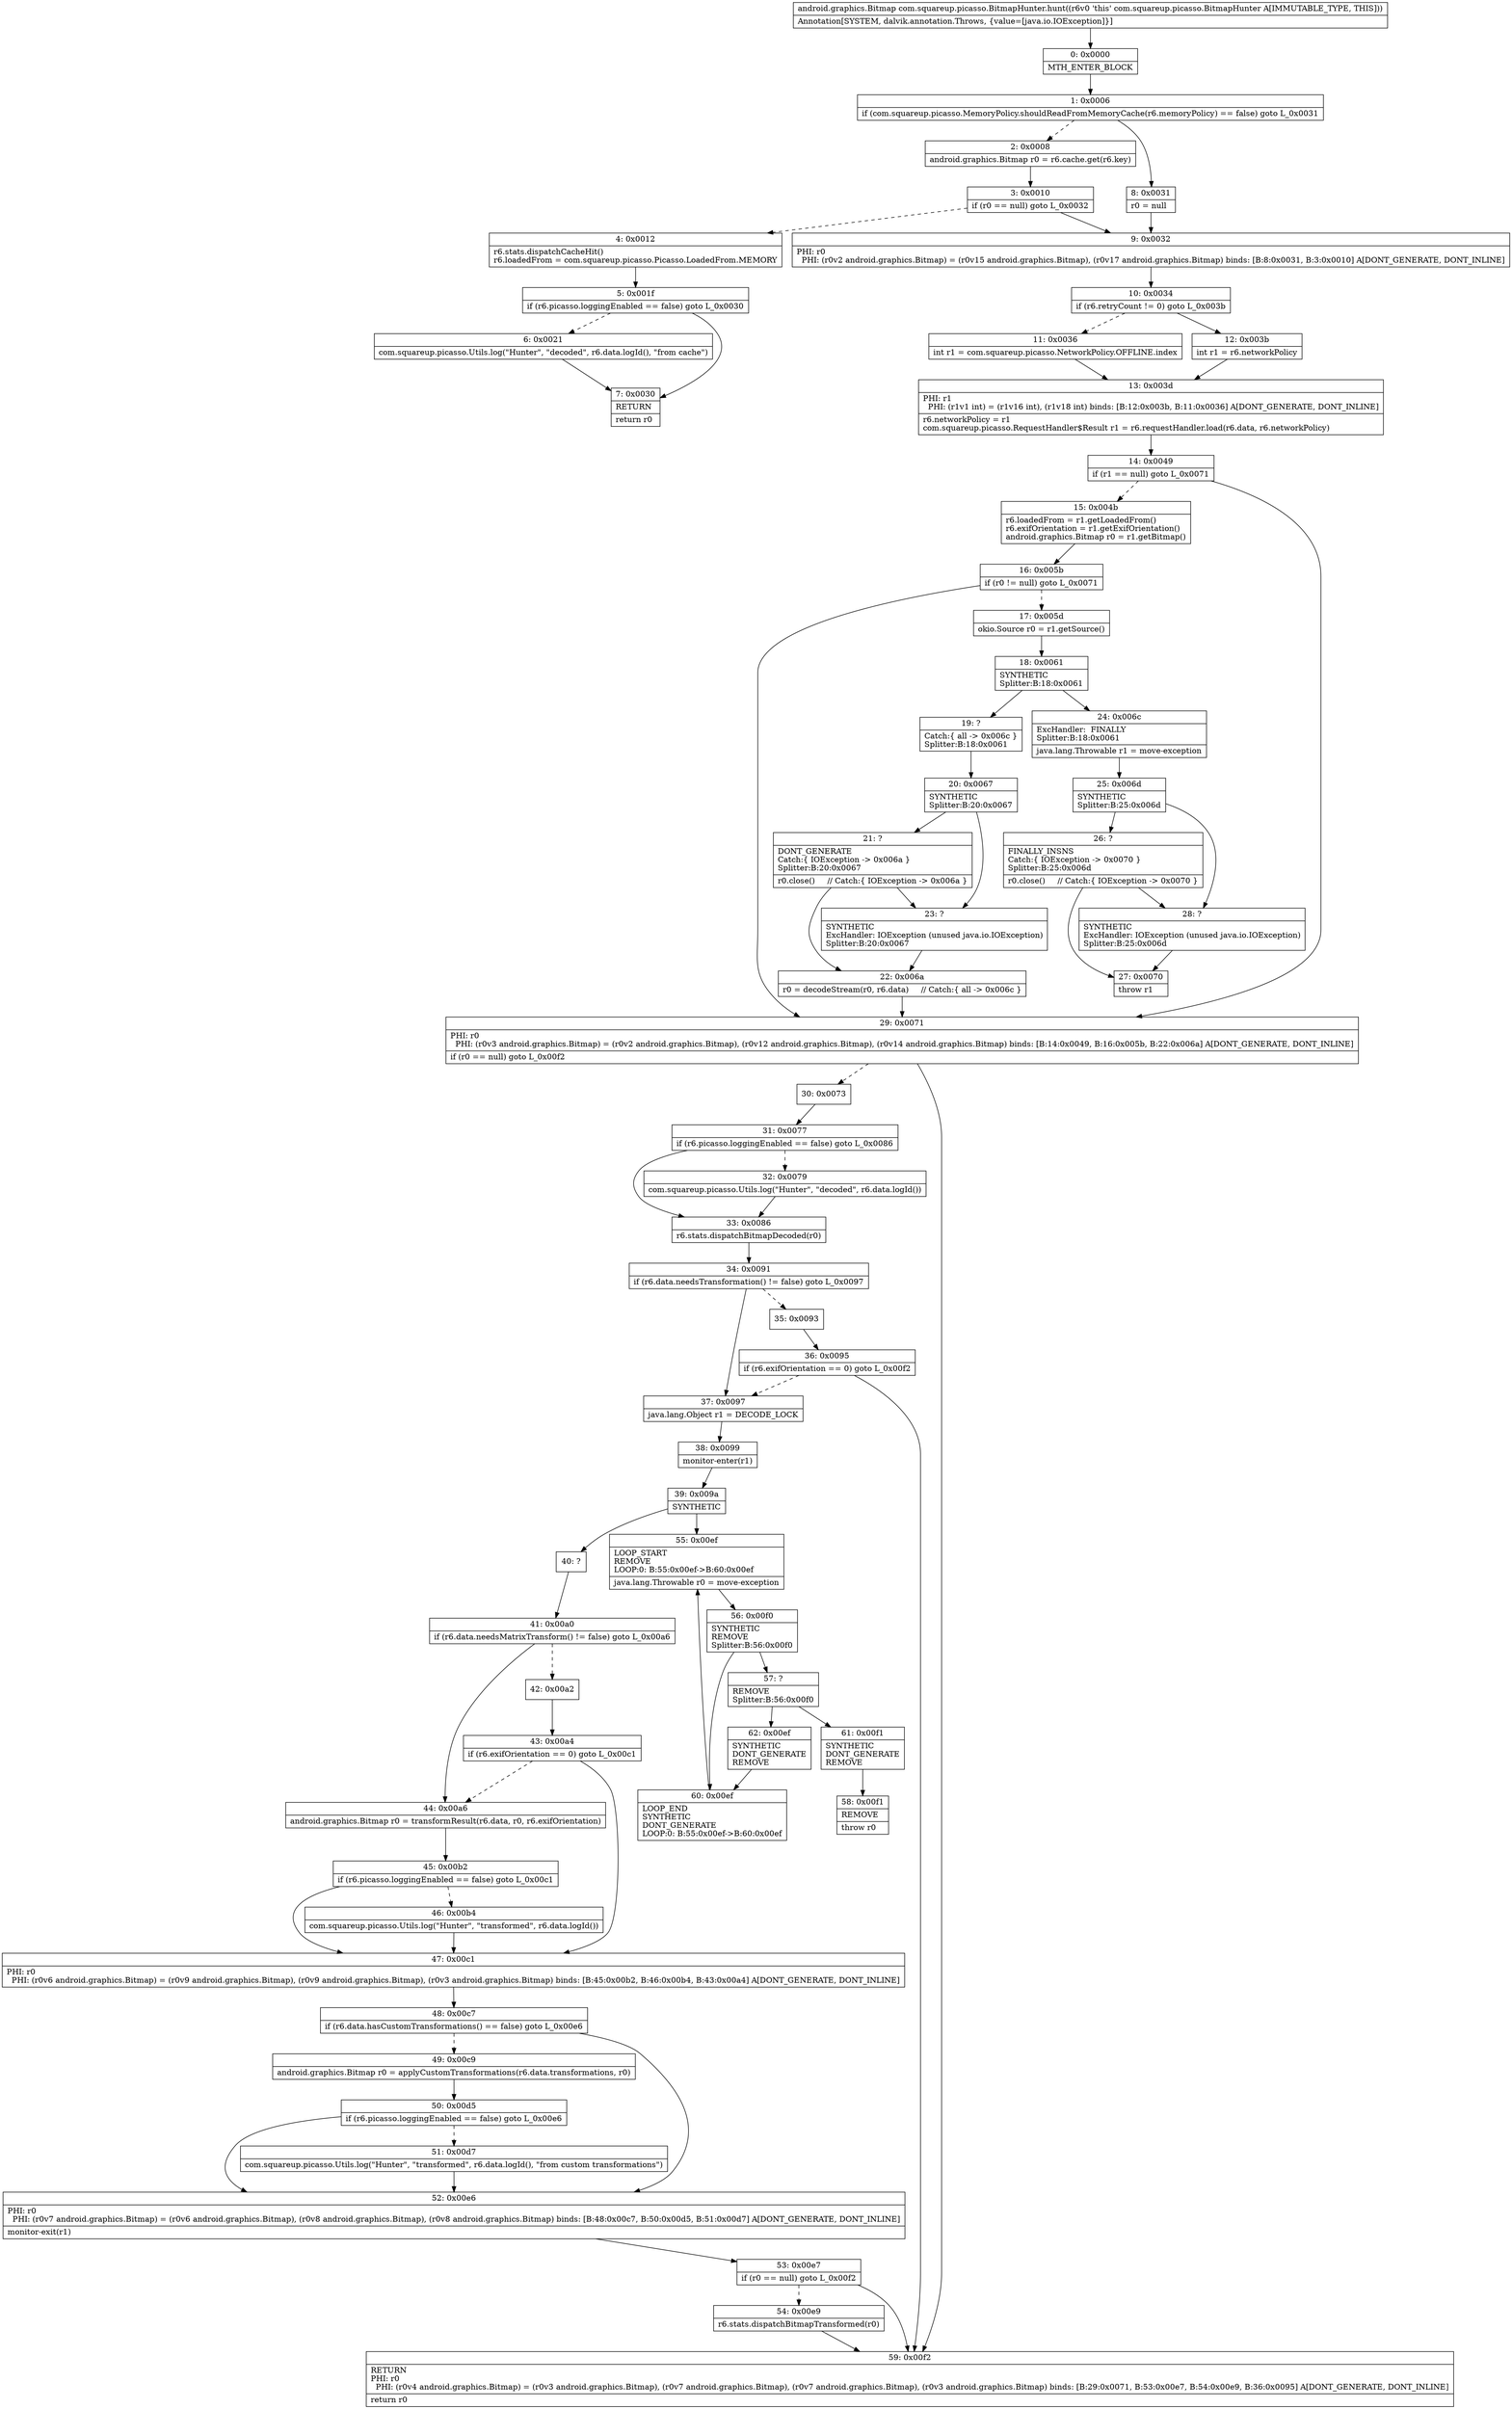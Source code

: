 digraph "CFG forcom.squareup.picasso.BitmapHunter.hunt()Landroid\/graphics\/Bitmap;" {
Node_0 [shape=record,label="{0\:\ 0x0000|MTH_ENTER_BLOCK\l}"];
Node_1 [shape=record,label="{1\:\ 0x0006|if (com.squareup.picasso.MemoryPolicy.shouldReadFromMemoryCache(r6.memoryPolicy) == false) goto L_0x0031\l}"];
Node_2 [shape=record,label="{2\:\ 0x0008|android.graphics.Bitmap r0 = r6.cache.get(r6.key)\l}"];
Node_3 [shape=record,label="{3\:\ 0x0010|if (r0 == null) goto L_0x0032\l}"];
Node_4 [shape=record,label="{4\:\ 0x0012|r6.stats.dispatchCacheHit()\lr6.loadedFrom = com.squareup.picasso.Picasso.LoadedFrom.MEMORY\l}"];
Node_5 [shape=record,label="{5\:\ 0x001f|if (r6.picasso.loggingEnabled == false) goto L_0x0030\l}"];
Node_6 [shape=record,label="{6\:\ 0x0021|com.squareup.picasso.Utils.log(\"Hunter\", \"decoded\", r6.data.logId(), \"from cache\")\l}"];
Node_7 [shape=record,label="{7\:\ 0x0030|RETURN\l|return r0\l}"];
Node_8 [shape=record,label="{8\:\ 0x0031|r0 = null\l}"];
Node_9 [shape=record,label="{9\:\ 0x0032|PHI: r0 \l  PHI: (r0v2 android.graphics.Bitmap) = (r0v15 android.graphics.Bitmap), (r0v17 android.graphics.Bitmap) binds: [B:8:0x0031, B:3:0x0010] A[DONT_GENERATE, DONT_INLINE]\l}"];
Node_10 [shape=record,label="{10\:\ 0x0034|if (r6.retryCount != 0) goto L_0x003b\l}"];
Node_11 [shape=record,label="{11\:\ 0x0036|int r1 = com.squareup.picasso.NetworkPolicy.OFFLINE.index\l}"];
Node_12 [shape=record,label="{12\:\ 0x003b|int r1 = r6.networkPolicy\l}"];
Node_13 [shape=record,label="{13\:\ 0x003d|PHI: r1 \l  PHI: (r1v1 int) = (r1v16 int), (r1v18 int) binds: [B:12:0x003b, B:11:0x0036] A[DONT_GENERATE, DONT_INLINE]\l|r6.networkPolicy = r1\lcom.squareup.picasso.RequestHandler$Result r1 = r6.requestHandler.load(r6.data, r6.networkPolicy)\l}"];
Node_14 [shape=record,label="{14\:\ 0x0049|if (r1 == null) goto L_0x0071\l}"];
Node_15 [shape=record,label="{15\:\ 0x004b|r6.loadedFrom = r1.getLoadedFrom()\lr6.exifOrientation = r1.getExifOrientation()\landroid.graphics.Bitmap r0 = r1.getBitmap()\l}"];
Node_16 [shape=record,label="{16\:\ 0x005b|if (r0 != null) goto L_0x0071\l}"];
Node_17 [shape=record,label="{17\:\ 0x005d|okio.Source r0 = r1.getSource()\l}"];
Node_18 [shape=record,label="{18\:\ 0x0061|SYNTHETIC\lSplitter:B:18:0x0061\l}"];
Node_19 [shape=record,label="{19\:\ ?|Catch:\{ all \-\> 0x006c \}\lSplitter:B:18:0x0061\l}"];
Node_20 [shape=record,label="{20\:\ 0x0067|SYNTHETIC\lSplitter:B:20:0x0067\l}"];
Node_21 [shape=record,label="{21\:\ ?|DONT_GENERATE\lCatch:\{ IOException \-\> 0x006a \}\lSplitter:B:20:0x0067\l|r0.close()     \/\/ Catch:\{ IOException \-\> 0x006a \}\l}"];
Node_22 [shape=record,label="{22\:\ 0x006a|r0 = decodeStream(r0, r6.data)     \/\/ Catch:\{ all \-\> 0x006c \}\l}"];
Node_23 [shape=record,label="{23\:\ ?|SYNTHETIC\lExcHandler: IOException (unused java.io.IOException)\lSplitter:B:20:0x0067\l}"];
Node_24 [shape=record,label="{24\:\ 0x006c|ExcHandler:  FINALLY\lSplitter:B:18:0x0061\l|java.lang.Throwable r1 = move\-exception\l}"];
Node_25 [shape=record,label="{25\:\ 0x006d|SYNTHETIC\lSplitter:B:25:0x006d\l}"];
Node_26 [shape=record,label="{26\:\ ?|FINALLY_INSNS\lCatch:\{ IOException \-\> 0x0070 \}\lSplitter:B:25:0x006d\l|r0.close()     \/\/ Catch:\{ IOException \-\> 0x0070 \}\l}"];
Node_27 [shape=record,label="{27\:\ 0x0070|throw r1\l}"];
Node_28 [shape=record,label="{28\:\ ?|SYNTHETIC\lExcHandler: IOException (unused java.io.IOException)\lSplitter:B:25:0x006d\l}"];
Node_29 [shape=record,label="{29\:\ 0x0071|PHI: r0 \l  PHI: (r0v3 android.graphics.Bitmap) = (r0v2 android.graphics.Bitmap), (r0v12 android.graphics.Bitmap), (r0v14 android.graphics.Bitmap) binds: [B:14:0x0049, B:16:0x005b, B:22:0x006a] A[DONT_GENERATE, DONT_INLINE]\l|if (r0 == null) goto L_0x00f2\l}"];
Node_30 [shape=record,label="{30\:\ 0x0073}"];
Node_31 [shape=record,label="{31\:\ 0x0077|if (r6.picasso.loggingEnabled == false) goto L_0x0086\l}"];
Node_32 [shape=record,label="{32\:\ 0x0079|com.squareup.picasso.Utils.log(\"Hunter\", \"decoded\", r6.data.logId())\l}"];
Node_33 [shape=record,label="{33\:\ 0x0086|r6.stats.dispatchBitmapDecoded(r0)\l}"];
Node_34 [shape=record,label="{34\:\ 0x0091|if (r6.data.needsTransformation() != false) goto L_0x0097\l}"];
Node_35 [shape=record,label="{35\:\ 0x0093}"];
Node_36 [shape=record,label="{36\:\ 0x0095|if (r6.exifOrientation == 0) goto L_0x00f2\l}"];
Node_37 [shape=record,label="{37\:\ 0x0097|java.lang.Object r1 = DECODE_LOCK\l}"];
Node_38 [shape=record,label="{38\:\ 0x0099|monitor\-enter(r1)\l}"];
Node_39 [shape=record,label="{39\:\ 0x009a|SYNTHETIC\l}"];
Node_40 [shape=record,label="{40\:\ ?}"];
Node_41 [shape=record,label="{41\:\ 0x00a0|if (r6.data.needsMatrixTransform() != false) goto L_0x00a6\l}"];
Node_42 [shape=record,label="{42\:\ 0x00a2}"];
Node_43 [shape=record,label="{43\:\ 0x00a4|if (r6.exifOrientation == 0) goto L_0x00c1\l}"];
Node_44 [shape=record,label="{44\:\ 0x00a6|android.graphics.Bitmap r0 = transformResult(r6.data, r0, r6.exifOrientation)\l}"];
Node_45 [shape=record,label="{45\:\ 0x00b2|if (r6.picasso.loggingEnabled == false) goto L_0x00c1\l}"];
Node_46 [shape=record,label="{46\:\ 0x00b4|com.squareup.picasso.Utils.log(\"Hunter\", \"transformed\", r6.data.logId())\l}"];
Node_47 [shape=record,label="{47\:\ 0x00c1|PHI: r0 \l  PHI: (r0v6 android.graphics.Bitmap) = (r0v9 android.graphics.Bitmap), (r0v9 android.graphics.Bitmap), (r0v3 android.graphics.Bitmap) binds: [B:45:0x00b2, B:46:0x00b4, B:43:0x00a4] A[DONT_GENERATE, DONT_INLINE]\l}"];
Node_48 [shape=record,label="{48\:\ 0x00c7|if (r6.data.hasCustomTransformations() == false) goto L_0x00e6\l}"];
Node_49 [shape=record,label="{49\:\ 0x00c9|android.graphics.Bitmap r0 = applyCustomTransformations(r6.data.transformations, r0)\l}"];
Node_50 [shape=record,label="{50\:\ 0x00d5|if (r6.picasso.loggingEnabled == false) goto L_0x00e6\l}"];
Node_51 [shape=record,label="{51\:\ 0x00d7|com.squareup.picasso.Utils.log(\"Hunter\", \"transformed\", r6.data.logId(), \"from custom transformations\")\l}"];
Node_52 [shape=record,label="{52\:\ 0x00e6|PHI: r0 \l  PHI: (r0v7 android.graphics.Bitmap) = (r0v6 android.graphics.Bitmap), (r0v8 android.graphics.Bitmap), (r0v8 android.graphics.Bitmap) binds: [B:48:0x00c7, B:50:0x00d5, B:51:0x00d7] A[DONT_GENERATE, DONT_INLINE]\l|monitor\-exit(r1)\l}"];
Node_53 [shape=record,label="{53\:\ 0x00e7|if (r0 == null) goto L_0x00f2\l}"];
Node_54 [shape=record,label="{54\:\ 0x00e9|r6.stats.dispatchBitmapTransformed(r0)\l}"];
Node_55 [shape=record,label="{55\:\ 0x00ef|LOOP_START\lREMOVE\lLOOP:0: B:55:0x00ef\-\>B:60:0x00ef\l|java.lang.Throwable r0 = move\-exception\l}"];
Node_56 [shape=record,label="{56\:\ 0x00f0|SYNTHETIC\lREMOVE\lSplitter:B:56:0x00f0\l}"];
Node_57 [shape=record,label="{57\:\ ?|REMOVE\lSplitter:B:56:0x00f0\l}"];
Node_58 [shape=record,label="{58\:\ 0x00f1|REMOVE\l|throw r0\l}"];
Node_59 [shape=record,label="{59\:\ 0x00f2|RETURN\lPHI: r0 \l  PHI: (r0v4 android.graphics.Bitmap) = (r0v3 android.graphics.Bitmap), (r0v7 android.graphics.Bitmap), (r0v7 android.graphics.Bitmap), (r0v3 android.graphics.Bitmap) binds: [B:29:0x0071, B:53:0x00e7, B:54:0x00e9, B:36:0x0095] A[DONT_GENERATE, DONT_INLINE]\l|return r0\l}"];
Node_60 [shape=record,label="{60\:\ 0x00ef|LOOP_END\lSYNTHETIC\lDONT_GENERATE\lLOOP:0: B:55:0x00ef\-\>B:60:0x00ef\l}"];
Node_61 [shape=record,label="{61\:\ 0x00f1|SYNTHETIC\lDONT_GENERATE\lREMOVE\l}"];
Node_62 [shape=record,label="{62\:\ 0x00ef|SYNTHETIC\lDONT_GENERATE\lREMOVE\l}"];
MethodNode[shape=record,label="{android.graphics.Bitmap com.squareup.picasso.BitmapHunter.hunt((r6v0 'this' com.squareup.picasso.BitmapHunter A[IMMUTABLE_TYPE, THIS]))  | Annotation[SYSTEM, dalvik.annotation.Throws, \{value=[java.io.IOException]\}]\l}"];
MethodNode -> Node_0;
Node_0 -> Node_1;
Node_1 -> Node_2[style=dashed];
Node_1 -> Node_8;
Node_2 -> Node_3;
Node_3 -> Node_4[style=dashed];
Node_3 -> Node_9;
Node_4 -> Node_5;
Node_5 -> Node_6[style=dashed];
Node_5 -> Node_7;
Node_6 -> Node_7;
Node_8 -> Node_9;
Node_9 -> Node_10;
Node_10 -> Node_11[style=dashed];
Node_10 -> Node_12;
Node_11 -> Node_13;
Node_12 -> Node_13;
Node_13 -> Node_14;
Node_14 -> Node_15[style=dashed];
Node_14 -> Node_29;
Node_15 -> Node_16;
Node_16 -> Node_17[style=dashed];
Node_16 -> Node_29;
Node_17 -> Node_18;
Node_18 -> Node_19;
Node_18 -> Node_24;
Node_19 -> Node_20;
Node_20 -> Node_21;
Node_20 -> Node_23;
Node_21 -> Node_22;
Node_21 -> Node_23;
Node_22 -> Node_29;
Node_23 -> Node_22;
Node_24 -> Node_25;
Node_25 -> Node_26;
Node_25 -> Node_28;
Node_26 -> Node_27;
Node_26 -> Node_28;
Node_28 -> Node_27;
Node_29 -> Node_30[style=dashed];
Node_29 -> Node_59;
Node_30 -> Node_31;
Node_31 -> Node_32[style=dashed];
Node_31 -> Node_33;
Node_32 -> Node_33;
Node_33 -> Node_34;
Node_34 -> Node_35[style=dashed];
Node_34 -> Node_37;
Node_35 -> Node_36;
Node_36 -> Node_37[style=dashed];
Node_36 -> Node_59;
Node_37 -> Node_38;
Node_38 -> Node_39;
Node_39 -> Node_40;
Node_39 -> Node_55;
Node_40 -> Node_41;
Node_41 -> Node_42[style=dashed];
Node_41 -> Node_44;
Node_42 -> Node_43;
Node_43 -> Node_44[style=dashed];
Node_43 -> Node_47;
Node_44 -> Node_45;
Node_45 -> Node_46[style=dashed];
Node_45 -> Node_47;
Node_46 -> Node_47;
Node_47 -> Node_48;
Node_48 -> Node_49[style=dashed];
Node_48 -> Node_52;
Node_49 -> Node_50;
Node_50 -> Node_51[style=dashed];
Node_50 -> Node_52;
Node_51 -> Node_52;
Node_52 -> Node_53;
Node_53 -> Node_54[style=dashed];
Node_53 -> Node_59;
Node_54 -> Node_59;
Node_55 -> Node_56;
Node_56 -> Node_57;
Node_56 -> Node_60;
Node_57 -> Node_61;
Node_57 -> Node_62;
Node_60 -> Node_55;
Node_61 -> Node_58;
Node_62 -> Node_60;
}

